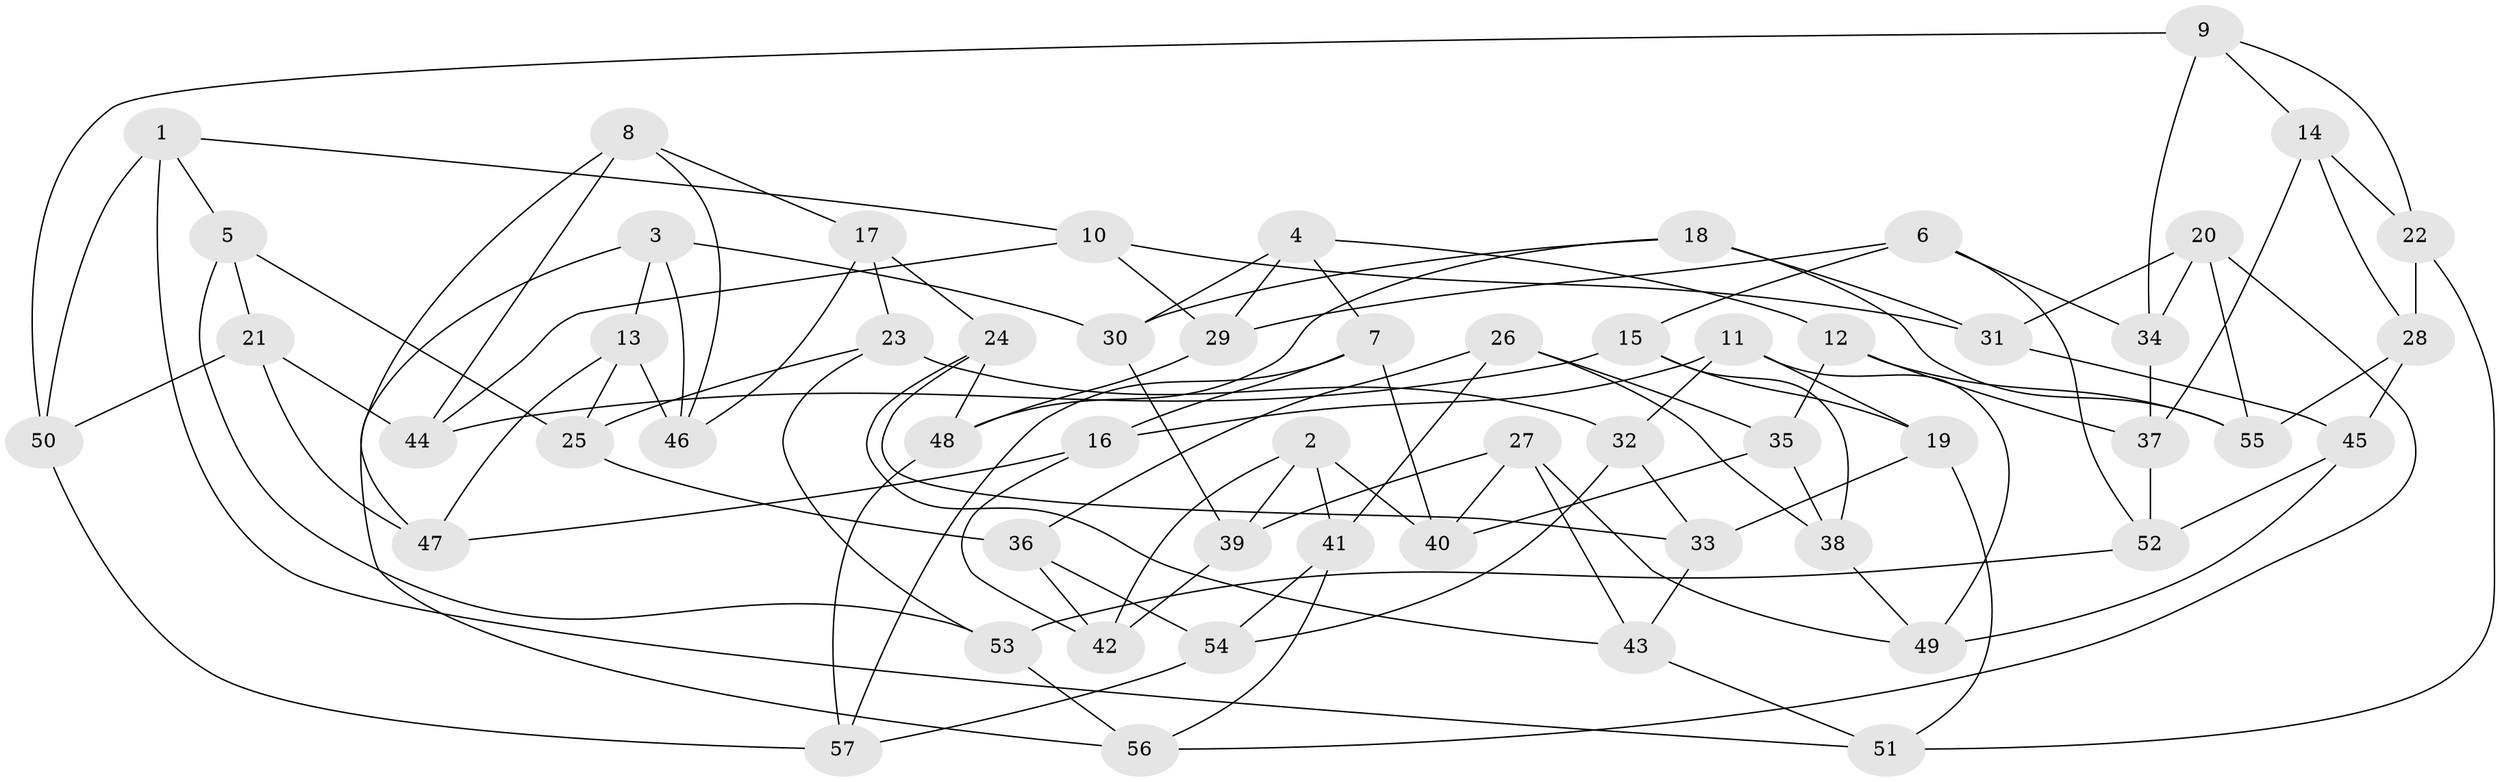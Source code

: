 // coarse degree distribution, {6: 0.20512820512820512, 5: 0.23076923076923078, 4: 0.48717948717948717, 3: 0.07692307692307693}
// Generated by graph-tools (version 1.1) at 2025/24/03/03/25 07:24:26]
// undirected, 57 vertices, 114 edges
graph export_dot {
graph [start="1"]
  node [color=gray90,style=filled];
  1;
  2;
  3;
  4;
  5;
  6;
  7;
  8;
  9;
  10;
  11;
  12;
  13;
  14;
  15;
  16;
  17;
  18;
  19;
  20;
  21;
  22;
  23;
  24;
  25;
  26;
  27;
  28;
  29;
  30;
  31;
  32;
  33;
  34;
  35;
  36;
  37;
  38;
  39;
  40;
  41;
  42;
  43;
  44;
  45;
  46;
  47;
  48;
  49;
  50;
  51;
  52;
  53;
  54;
  55;
  56;
  57;
  1 -- 10;
  1 -- 51;
  1 -- 5;
  1 -- 50;
  2 -- 41;
  2 -- 39;
  2 -- 40;
  2 -- 42;
  3 -- 46;
  3 -- 56;
  3 -- 13;
  3 -- 30;
  4 -- 7;
  4 -- 30;
  4 -- 12;
  4 -- 29;
  5 -- 25;
  5 -- 53;
  5 -- 21;
  6 -- 15;
  6 -- 34;
  6 -- 29;
  6 -- 52;
  7 -- 40;
  7 -- 16;
  7 -- 57;
  8 -- 17;
  8 -- 44;
  8 -- 46;
  8 -- 47;
  9 -- 22;
  9 -- 14;
  9 -- 34;
  9 -- 50;
  10 -- 44;
  10 -- 31;
  10 -- 29;
  11 -- 49;
  11 -- 19;
  11 -- 32;
  11 -- 16;
  12 -- 37;
  12 -- 55;
  12 -- 35;
  13 -- 46;
  13 -- 25;
  13 -- 47;
  14 -- 37;
  14 -- 28;
  14 -- 22;
  15 -- 38;
  15 -- 44;
  15 -- 19;
  16 -- 47;
  16 -- 42;
  17 -- 23;
  17 -- 24;
  17 -- 46;
  18 -- 48;
  18 -- 31;
  18 -- 30;
  18 -- 55;
  19 -- 51;
  19 -- 33;
  20 -- 55;
  20 -- 56;
  20 -- 34;
  20 -- 31;
  21 -- 50;
  21 -- 47;
  21 -- 44;
  22 -- 28;
  22 -- 51;
  23 -- 32;
  23 -- 25;
  23 -- 53;
  24 -- 48;
  24 -- 33;
  24 -- 43;
  25 -- 36;
  26 -- 36;
  26 -- 35;
  26 -- 41;
  26 -- 38;
  27 -- 40;
  27 -- 43;
  27 -- 39;
  27 -- 49;
  28 -- 45;
  28 -- 55;
  29 -- 48;
  30 -- 39;
  31 -- 45;
  32 -- 33;
  32 -- 54;
  33 -- 43;
  34 -- 37;
  35 -- 40;
  35 -- 38;
  36 -- 54;
  36 -- 42;
  37 -- 52;
  38 -- 49;
  39 -- 42;
  41 -- 56;
  41 -- 54;
  43 -- 51;
  45 -- 49;
  45 -- 52;
  48 -- 57;
  50 -- 57;
  52 -- 53;
  53 -- 56;
  54 -- 57;
}
